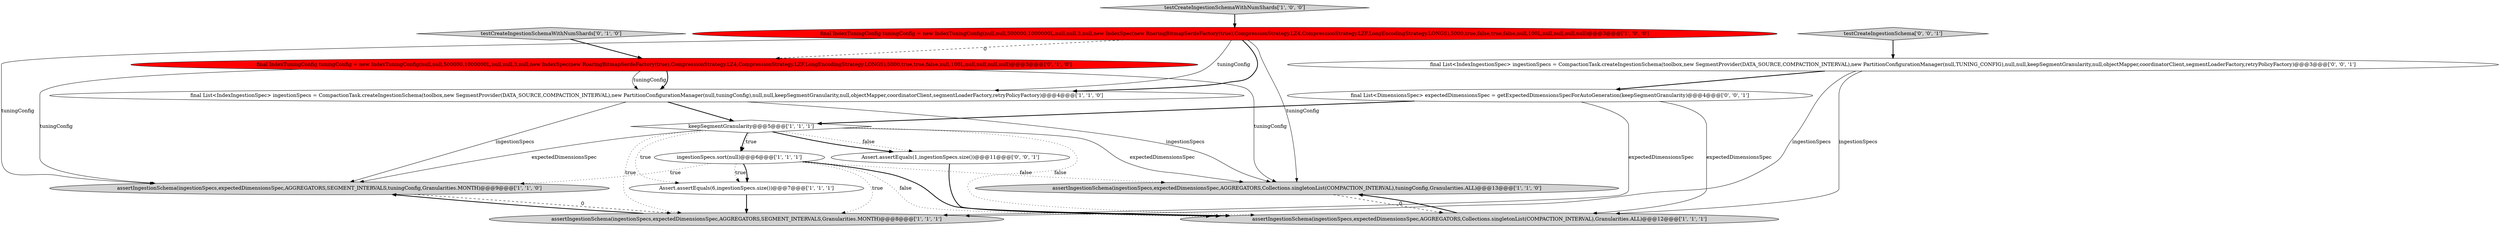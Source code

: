 digraph {
4 [style = filled, label = "final IndexTuningConfig tuningConfig = new IndexTuningConfig(null,null,500000,1000000L,null,null,3,null,new IndexSpec(new RoaringBitmapSerdeFactory(true),CompressionStrategy.LZ4,CompressionStrategy.LZF,LongEncodingStrategy.LONGS),5000,true,false,true,false,null,100L,null,null,null,null)@@@3@@@['1', '0', '0']", fillcolor = red, shape = ellipse image = "AAA1AAABBB1BBB"];
10 [style = filled, label = "final IndexTuningConfig tuningConfig = new IndexTuningConfig(null,null,500000,1000000L,null,null,3,null,new IndexSpec(new RoaringBitmapSerdeFactory(true),CompressionStrategy.LZ4,CompressionStrategy.LZF,LongEncodingStrategy.LONGS),5000,true,true,false,null,100L,null,null,null,null)@@@3@@@['0', '1', '0']", fillcolor = red, shape = ellipse image = "AAA1AAABBB2BBB"];
5 [style = filled, label = "assertIngestionSchema(ingestionSpecs,expectedDimensionsSpec,AGGREGATORS,SEGMENT_INTERVALS,Granularities.MONTH)@@@8@@@['1', '1', '1']", fillcolor = lightgray, shape = ellipse image = "AAA0AAABBB1BBB"];
9 [style = filled, label = "assertIngestionSchema(ingestionSpecs,expectedDimensionsSpec,AGGREGATORS,SEGMENT_INTERVALS,tuningConfig,Granularities.MONTH)@@@9@@@['1', '1', '0']", fillcolor = lightgray, shape = ellipse image = "AAA0AAABBB1BBB"];
0 [style = filled, label = "final List<IndexIngestionSpec> ingestionSpecs = CompactionTask.createIngestionSchema(toolbox,new SegmentProvider(DATA_SOURCE,COMPACTION_INTERVAL),new PartitionConfigurationManager(null,tuningConfig),null,null,keepSegmentGranularity,null,objectMapper,coordinatorClient,segmentLoaderFactory,retryPolicyFactory)@@@4@@@['1', '1', '0']", fillcolor = white, shape = ellipse image = "AAA0AAABBB1BBB"];
13 [style = filled, label = "final List<DimensionsSpec> expectedDimensionsSpec = getExpectedDimensionsSpecForAutoGeneration(keepSegmentGranularity)@@@4@@@['0', '0', '1']", fillcolor = white, shape = ellipse image = "AAA0AAABBB3BBB"];
7 [style = filled, label = "assertIngestionSchema(ingestionSpecs,expectedDimensionsSpec,AGGREGATORS,Collections.singletonList(COMPACTION_INTERVAL),Granularities.ALL)@@@12@@@['1', '1', '1']", fillcolor = lightgray, shape = ellipse image = "AAA0AAABBB1BBB"];
11 [style = filled, label = "testCreateIngestionSchemaWithNumShards['0', '1', '0']", fillcolor = lightgray, shape = diamond image = "AAA0AAABBB2BBB"];
8 [style = filled, label = "Assert.assertEquals(6,ingestionSpecs.size())@@@7@@@['1', '1', '1']", fillcolor = white, shape = ellipse image = "AAA0AAABBB1BBB"];
3 [style = filled, label = "assertIngestionSchema(ingestionSpecs,expectedDimensionsSpec,AGGREGATORS,Collections.singletonList(COMPACTION_INTERVAL),tuningConfig,Granularities.ALL)@@@13@@@['1', '1', '0']", fillcolor = lightgray, shape = ellipse image = "AAA0AAABBB1BBB"];
6 [style = filled, label = "testCreateIngestionSchemaWithNumShards['1', '0', '0']", fillcolor = lightgray, shape = diamond image = "AAA0AAABBB1BBB"];
14 [style = filled, label = "Assert.assertEquals(1,ingestionSpecs.size())@@@11@@@['0', '0', '1']", fillcolor = white, shape = ellipse image = "AAA0AAABBB3BBB"];
2 [style = filled, label = "ingestionSpecs.sort(null)@@@6@@@['1', '1', '1']", fillcolor = white, shape = ellipse image = "AAA0AAABBB1BBB"];
12 [style = filled, label = "final List<IndexIngestionSpec> ingestionSpecs = CompactionTask.createIngestionSchema(toolbox,new SegmentProvider(DATA_SOURCE,COMPACTION_INTERVAL),new PartitionConfigurationManager(null,TUNING_CONFIG),null,null,keepSegmentGranularity,null,objectMapper,coordinatorClient,segmentLoaderFactory,retryPolicyFactory)@@@3@@@['0', '0', '1']", fillcolor = white, shape = ellipse image = "AAA0AAABBB3BBB"];
1 [style = filled, label = "keepSegmentGranularity@@@5@@@['1', '1', '1']", fillcolor = white, shape = diamond image = "AAA0AAABBB1BBB"];
15 [style = filled, label = "testCreateIngestionSchema['0', '0', '1']", fillcolor = lightgray, shape = diamond image = "AAA0AAABBB3BBB"];
10->0 [style = solid, label="tuningConfig"];
10->9 [style = solid, label="tuningConfig"];
1->9 [style = solid, label="expectedDimensionsSpec"];
5->9 [style = bold, label=""];
1->7 [style = dotted, label="false"];
3->7 [style = dashed, label="0"];
12->5 [style = solid, label="ingestionSpecs"];
2->3 [style = dotted, label="false"];
4->9 [style = solid, label="tuningConfig"];
1->3 [style = solid, label="expectedDimensionsSpec"];
7->3 [style = bold, label=""];
13->1 [style = bold, label=""];
4->0 [style = bold, label=""];
14->7 [style = bold, label=""];
2->7 [style = dotted, label="false"];
4->0 [style = solid, label="tuningConfig"];
9->5 [style = dashed, label="0"];
12->13 [style = bold, label=""];
6->4 [style = bold, label=""];
4->3 [style = solid, label="tuningConfig"];
13->7 [style = solid, label="expectedDimensionsSpec"];
2->9 [style = dotted, label="true"];
8->5 [style = bold, label=""];
10->3 [style = solid, label="tuningConfig"];
0->9 [style = solid, label="ingestionSpecs"];
11->10 [style = bold, label=""];
0->1 [style = bold, label=""];
10->0 [style = bold, label=""];
12->7 [style = solid, label="ingestionSpecs"];
1->14 [style = dotted, label="false"];
1->8 [style = dotted, label="true"];
1->14 [style = bold, label=""];
1->2 [style = bold, label=""];
15->12 [style = bold, label=""];
2->7 [style = bold, label=""];
2->5 [style = dotted, label="true"];
1->2 [style = dotted, label="true"];
4->10 [style = dashed, label="0"];
1->5 [style = dotted, label="true"];
13->5 [style = solid, label="expectedDimensionsSpec"];
0->3 [style = solid, label="ingestionSpecs"];
2->8 [style = dotted, label="true"];
2->8 [style = bold, label=""];
}
